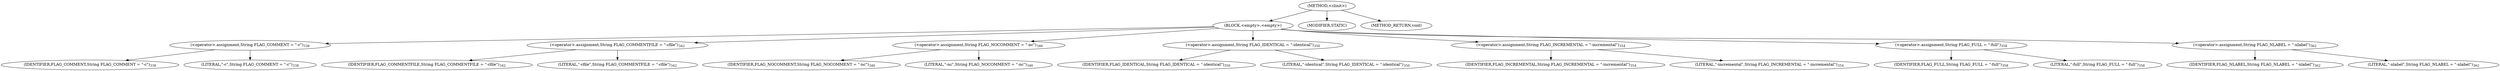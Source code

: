 digraph "&lt;clinit&gt;" {  
"469" [label = <(METHOD,&lt;clinit&gt;)> ]
"470" [label = <(BLOCK,&lt;empty&gt;,&lt;empty&gt;)> ]
"471" [label = <(&lt;operator&gt;.assignment,String FLAG_COMMENT = &quot;-c&quot;)<SUB>338</SUB>> ]
"472" [label = <(IDENTIFIER,FLAG_COMMENT,String FLAG_COMMENT = &quot;-c&quot;)<SUB>338</SUB>> ]
"473" [label = <(LITERAL,&quot;-c&quot;,String FLAG_COMMENT = &quot;-c&quot;)<SUB>338</SUB>> ]
"474" [label = <(&lt;operator&gt;.assignment,String FLAG_COMMENTFILE = &quot;-cfile&quot;)<SUB>342</SUB>> ]
"475" [label = <(IDENTIFIER,FLAG_COMMENTFILE,String FLAG_COMMENTFILE = &quot;-cfile&quot;)<SUB>342</SUB>> ]
"476" [label = <(LITERAL,&quot;-cfile&quot;,String FLAG_COMMENTFILE = &quot;-cfile&quot;)<SUB>342</SUB>> ]
"477" [label = <(&lt;operator&gt;.assignment,String FLAG_NOCOMMENT = &quot;-nc&quot;)<SUB>346</SUB>> ]
"478" [label = <(IDENTIFIER,FLAG_NOCOMMENT,String FLAG_NOCOMMENT = &quot;-nc&quot;)<SUB>346</SUB>> ]
"479" [label = <(LITERAL,&quot;-nc&quot;,String FLAG_NOCOMMENT = &quot;-nc&quot;)<SUB>346</SUB>> ]
"480" [label = <(&lt;operator&gt;.assignment,String FLAG_IDENTICAL = &quot;-identical&quot;)<SUB>350</SUB>> ]
"481" [label = <(IDENTIFIER,FLAG_IDENTICAL,String FLAG_IDENTICAL = &quot;-identical&quot;)<SUB>350</SUB>> ]
"482" [label = <(LITERAL,&quot;-identical&quot;,String FLAG_IDENTICAL = &quot;-identical&quot;)<SUB>350</SUB>> ]
"483" [label = <(&lt;operator&gt;.assignment,String FLAG_INCREMENTAL = &quot;-incremental&quot;)<SUB>354</SUB>> ]
"484" [label = <(IDENTIFIER,FLAG_INCREMENTAL,String FLAG_INCREMENTAL = &quot;-incremental&quot;)<SUB>354</SUB>> ]
"485" [label = <(LITERAL,&quot;-incremental&quot;,String FLAG_INCREMENTAL = &quot;-incremental&quot;)<SUB>354</SUB>> ]
"486" [label = <(&lt;operator&gt;.assignment,String FLAG_FULL = &quot;-full&quot;)<SUB>358</SUB>> ]
"487" [label = <(IDENTIFIER,FLAG_FULL,String FLAG_FULL = &quot;-full&quot;)<SUB>358</SUB>> ]
"488" [label = <(LITERAL,&quot;-full&quot;,String FLAG_FULL = &quot;-full&quot;)<SUB>358</SUB>> ]
"489" [label = <(&lt;operator&gt;.assignment,String FLAG_NLABEL = &quot;-nlabel&quot;)<SUB>362</SUB>> ]
"490" [label = <(IDENTIFIER,FLAG_NLABEL,String FLAG_NLABEL = &quot;-nlabel&quot;)<SUB>362</SUB>> ]
"491" [label = <(LITERAL,&quot;-nlabel&quot;,String FLAG_NLABEL = &quot;-nlabel&quot;)<SUB>362</SUB>> ]
"492" [label = <(MODIFIER,STATIC)> ]
"493" [label = <(METHOD_RETURN,void)> ]
  "469" -> "470" 
  "469" -> "492" 
  "469" -> "493" 
  "470" -> "471" 
  "470" -> "474" 
  "470" -> "477" 
  "470" -> "480" 
  "470" -> "483" 
  "470" -> "486" 
  "470" -> "489" 
  "471" -> "472" 
  "471" -> "473" 
  "474" -> "475" 
  "474" -> "476" 
  "477" -> "478" 
  "477" -> "479" 
  "480" -> "481" 
  "480" -> "482" 
  "483" -> "484" 
  "483" -> "485" 
  "486" -> "487" 
  "486" -> "488" 
  "489" -> "490" 
  "489" -> "491" 
}
